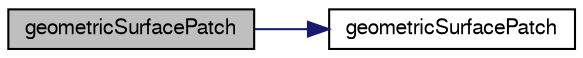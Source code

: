 digraph "geometricSurfacePatch"
{
  bgcolor="transparent";
  edge [fontname="FreeSans",fontsize="10",labelfontname="FreeSans",labelfontsize="10"];
  node [fontname="FreeSans",fontsize="10",shape=record];
  rankdir="LR";
  Node5 [label="geometricSurfacePatch",height=0.2,width=0.4,color="black", fillcolor="grey75", style="filled", fontcolor="black"];
  Node5 -> Node6 [color="midnightblue",fontsize="10",style="solid",fontname="FreeSans"];
  Node6 [label="geometricSurfacePatch",height=0.2,width=0.4,color="black",URL="$a30586.html#a20f8ace91c5ce05924f84de8f3a8f6e9",tooltip="Construct null. "];
}
